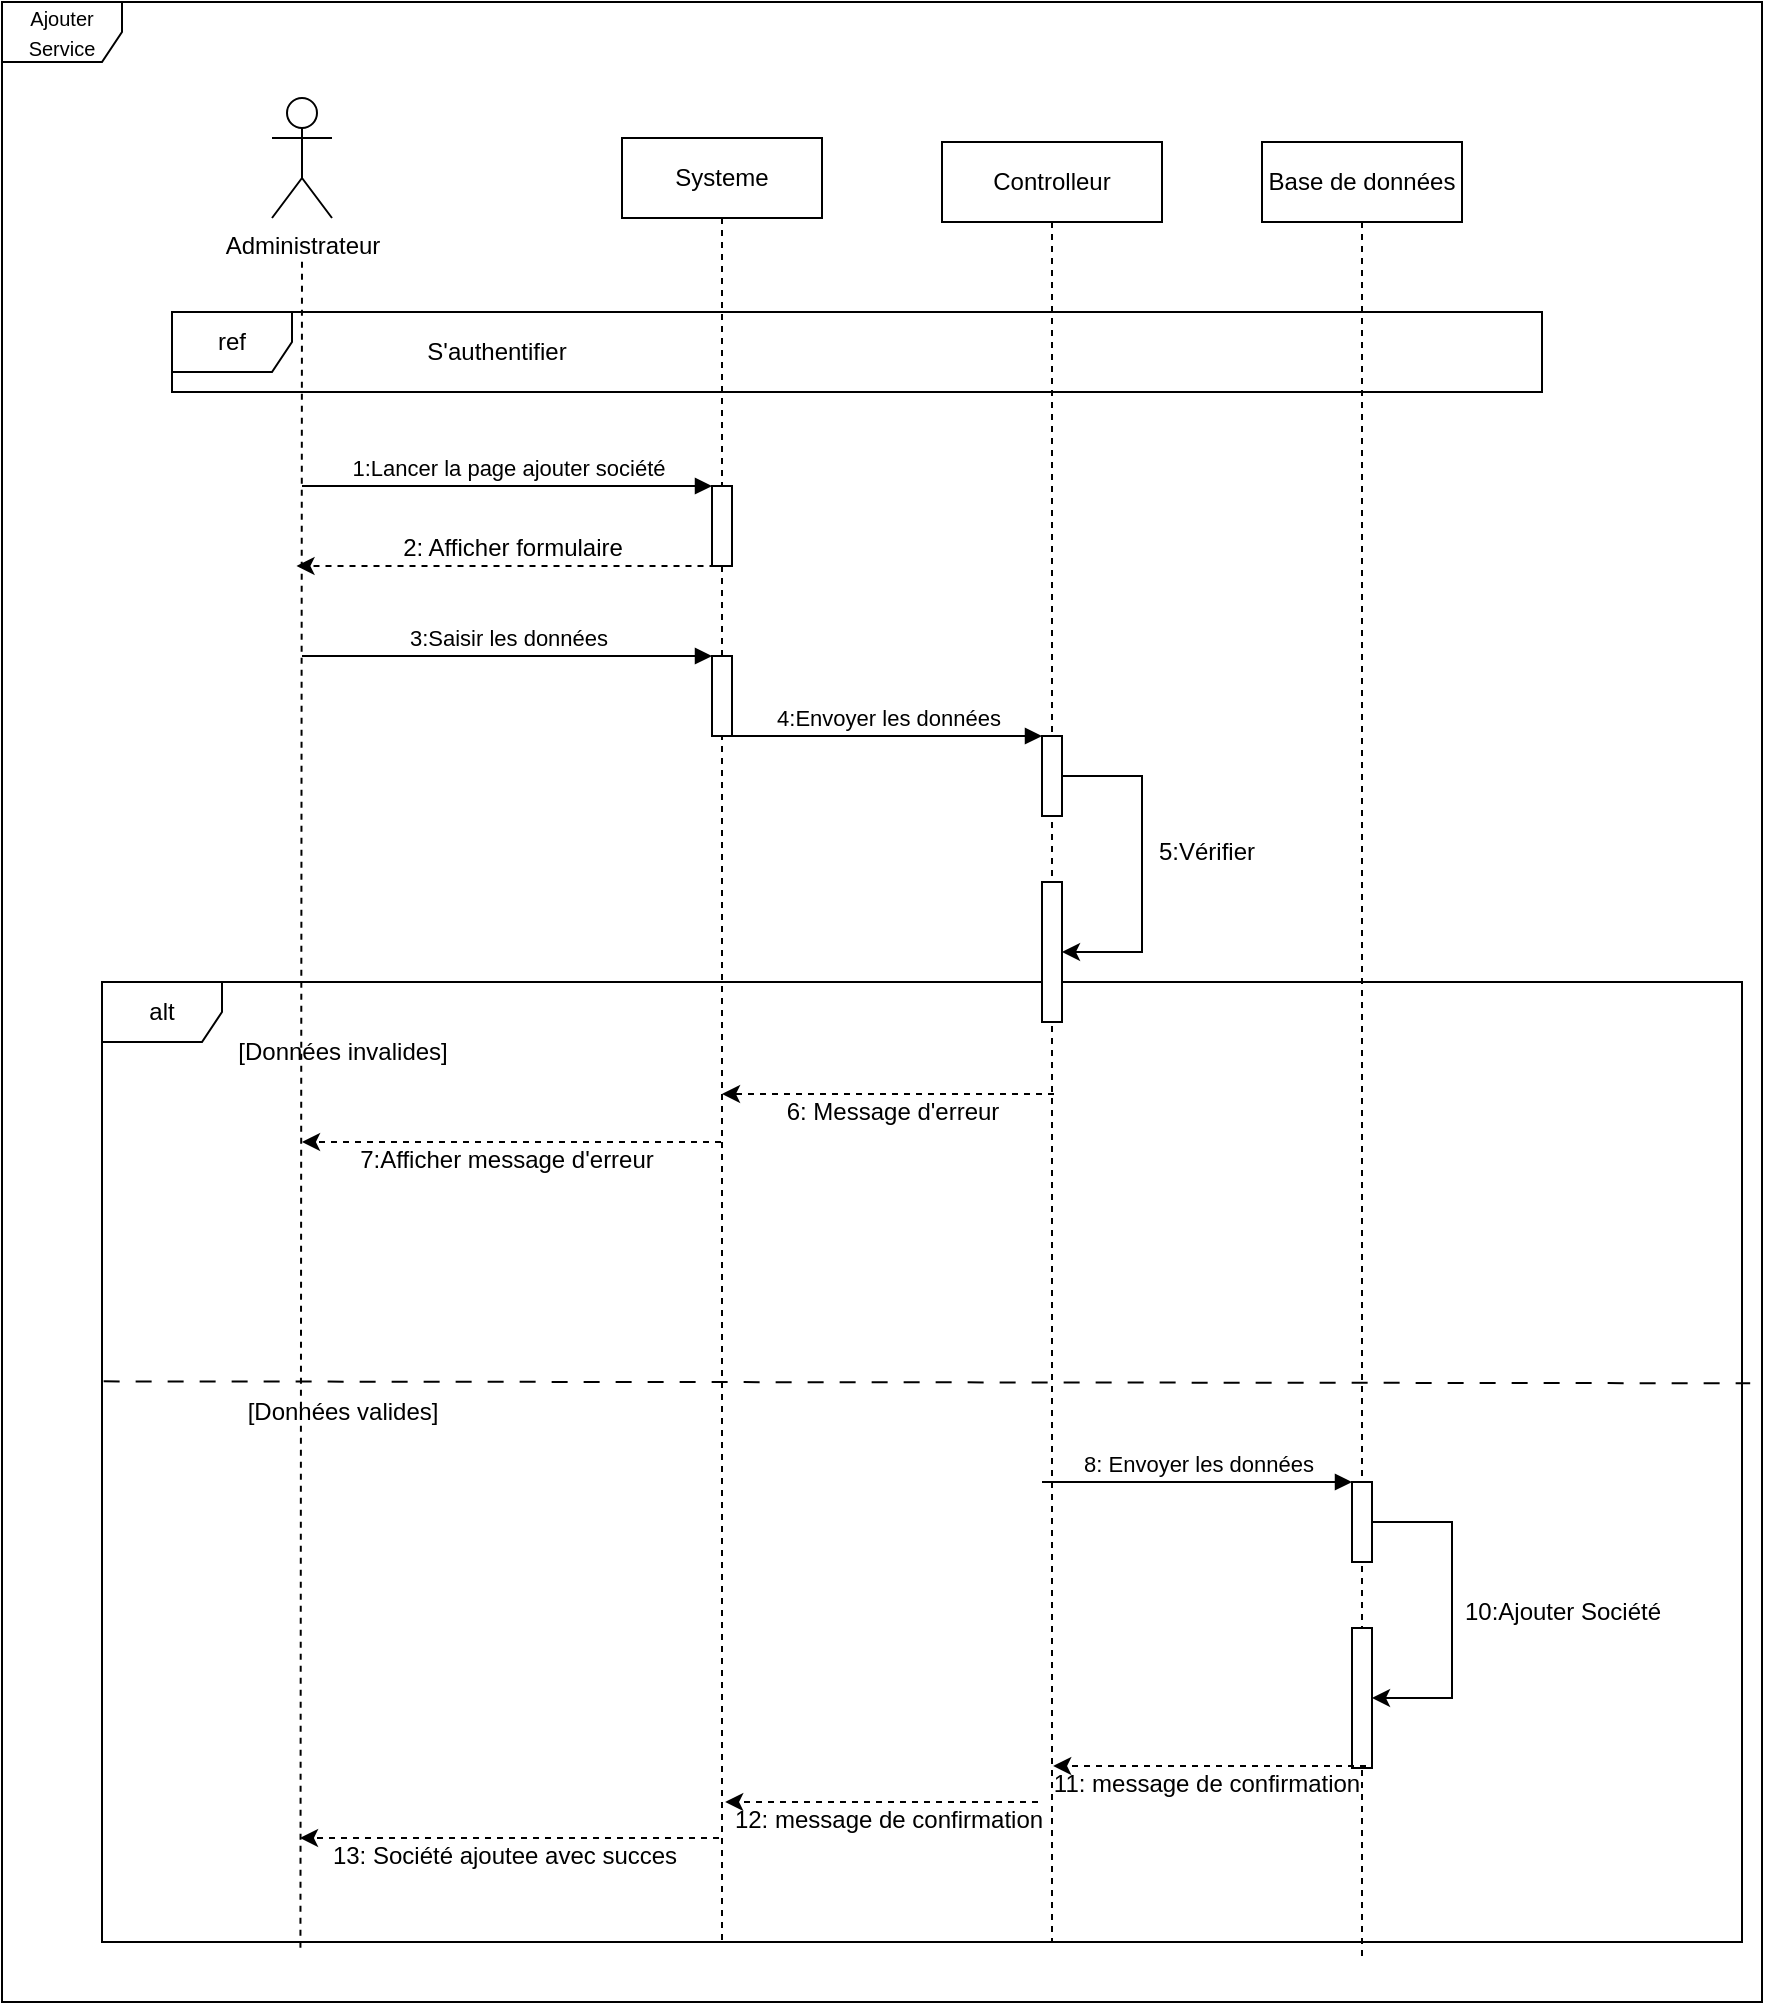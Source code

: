 <mxfile version="26.2.14">
  <diagram name="Page-1" id="2YBvvXClWsGukQMizWep">
    <mxGraphModel dx="1226" dy="661" grid="1" gridSize="10" guides="1" tooltips="1" connect="1" arrows="1" fold="1" page="1" pageScale="1" pageWidth="850" pageHeight="1100" math="0" shadow="0">
      <root>
        <mxCell id="0" />
        <mxCell id="1" parent="0" />
        <mxCell id="2xbFjTFqxPm4LQRyunOm-1" value="Systeme" style="shape=umlLifeline;perimeter=lifelinePerimeter;whiteSpace=wrap;html=1;container=0;dropTarget=0;collapsible=0;recursiveResize=0;outlineConnect=0;portConstraint=eastwest;newEdgeStyle={&quot;edgeStyle&quot;:&quot;elbowEdgeStyle&quot;,&quot;elbow&quot;:&quot;vertical&quot;,&quot;curved&quot;:0,&quot;rounded&quot;:0};" vertex="1" parent="1">
          <mxGeometry x="740" y="268" width="100" height="902" as="geometry" />
        </mxCell>
        <mxCell id="2xbFjTFqxPm4LQRyunOm-2" value="" style="html=1;points=[];perimeter=orthogonalPerimeter;outlineConnect=0;targetShapes=umlLifeline;portConstraint=eastwest;newEdgeStyle={&quot;edgeStyle&quot;:&quot;elbowEdgeStyle&quot;,&quot;elbow&quot;:&quot;vertical&quot;,&quot;curved&quot;:0,&quot;rounded&quot;:0};" vertex="1" parent="2xbFjTFqxPm4LQRyunOm-1">
          <mxGeometry x="45" y="259" width="10" height="40" as="geometry" />
        </mxCell>
        <mxCell id="2xbFjTFqxPm4LQRyunOm-3" value="3:Saisir les données" style="html=1;verticalAlign=bottom;endArrow=block;edgeStyle=elbowEdgeStyle;elbow=vertical;curved=0;rounded=0;" edge="1" parent="1" target="2xbFjTFqxPm4LQRyunOm-2">
          <mxGeometry relative="1" as="geometry">
            <mxPoint x="580" y="527" as="sourcePoint" />
            <Array as="points">
              <mxPoint x="695" y="527" />
            </Array>
            <mxPoint x="780" y="527" as="targetPoint" />
          </mxGeometry>
        </mxCell>
        <mxCell id="2xbFjTFqxPm4LQRyunOm-4" value="Administrateur" style="shape=umlActor;verticalLabelPosition=bottom;verticalAlign=top;html=1;outlineConnect=0;" vertex="1" parent="1">
          <mxGeometry x="565" y="248" width="30" height="60" as="geometry" />
        </mxCell>
        <mxCell id="2xbFjTFqxPm4LQRyunOm-5" value="" style="endArrow=none;dashed=1;html=1;rounded=0;exitX=0.121;exitY=1.006;exitDx=0;exitDy=0;exitPerimeter=0;" edge="1" parent="1" source="2xbFjTFqxPm4LQRyunOm-13">
          <mxGeometry width="50" height="50" relative="1" as="geometry">
            <mxPoint x="580" y="1121.371" as="sourcePoint" />
            <mxPoint x="580" y="328" as="targetPoint" />
          </mxGeometry>
        </mxCell>
        <mxCell id="2xbFjTFqxPm4LQRyunOm-6" value="ref" style="shape=umlFrame;whiteSpace=wrap;html=1;pointerEvents=0;movable=0;resizable=0;rotatable=0;deletable=0;editable=0;locked=1;connectable=0;" vertex="1" parent="1">
          <mxGeometry x="515" y="355" width="685" height="40" as="geometry" />
        </mxCell>
        <mxCell id="2xbFjTFqxPm4LQRyunOm-7" value="S&#39;authentifier" style="text;html=1;align=center;verticalAlign=middle;resizable=0;points=[];autosize=1;strokeColor=none;fillColor=none;movable=0;rotatable=0;deletable=0;editable=0;locked=1;connectable=0;" vertex="1" parent="1">
          <mxGeometry x="632" y="360" width="90" height="30" as="geometry" />
        </mxCell>
        <mxCell id="2xbFjTFqxPm4LQRyunOm-8" value="&lt;font style=&quot;font-size: 10px;&quot;&gt;Ajouter Service&lt;/font&gt;" style="shape=umlFrame;whiteSpace=wrap;html=1;pointerEvents=0;" vertex="1" parent="1">
          <mxGeometry x="430" y="200" width="880" height="1000" as="geometry" />
        </mxCell>
        <mxCell id="2xbFjTFqxPm4LQRyunOm-9" value="Controlleur" style="shape=umlLifeline;perimeter=lifelinePerimeter;whiteSpace=wrap;html=1;container=0;dropTarget=0;collapsible=0;recursiveResize=0;outlineConnect=0;portConstraint=eastwest;newEdgeStyle={&quot;edgeStyle&quot;:&quot;elbowEdgeStyle&quot;,&quot;elbow&quot;:&quot;vertical&quot;,&quot;curved&quot;:0,&quot;rounded&quot;:0};" vertex="1" parent="1">
          <mxGeometry x="900" y="270" width="110" height="900" as="geometry" />
        </mxCell>
        <mxCell id="2xbFjTFqxPm4LQRyunOm-10" value="" style="html=1;points=[];perimeter=orthogonalPerimeter;outlineConnect=0;targetShapes=umlLifeline;portConstraint=eastwest;newEdgeStyle={&quot;edgeStyle&quot;:&quot;elbowEdgeStyle&quot;,&quot;elbow&quot;:&quot;vertical&quot;,&quot;curved&quot;:0,&quot;rounded&quot;:0};" vertex="1" parent="2xbFjTFqxPm4LQRyunOm-9">
          <mxGeometry x="50" y="297" width="10" height="40" as="geometry" />
        </mxCell>
        <mxCell id="2xbFjTFqxPm4LQRyunOm-11" value="4:Envoyer les données" style="html=1;verticalAlign=bottom;endArrow=block;edgeStyle=elbowEdgeStyle;elbow=vertical;curved=0;rounded=0;" edge="1" parent="2xbFjTFqxPm4LQRyunOm-9" target="2xbFjTFqxPm4LQRyunOm-10">
          <mxGeometry relative="1" as="geometry">
            <mxPoint x="-105" y="297" as="sourcePoint" />
            <Array as="points">
              <mxPoint x="10" y="297" />
            </Array>
            <mxPoint x="95" y="297" as="targetPoint" />
          </mxGeometry>
        </mxCell>
        <mxCell id="2xbFjTFqxPm4LQRyunOm-12" value="Base de données" style="shape=umlLifeline;perimeter=lifelinePerimeter;whiteSpace=wrap;html=1;container=0;dropTarget=0;collapsible=0;recursiveResize=0;outlineConnect=0;portConstraint=eastwest;newEdgeStyle={&quot;edgeStyle&quot;:&quot;elbowEdgeStyle&quot;,&quot;elbow&quot;:&quot;vertical&quot;,&quot;curved&quot;:0,&quot;rounded&quot;:0};" vertex="1" parent="1">
          <mxGeometry x="1060" y="270" width="100" height="910" as="geometry" />
        </mxCell>
        <mxCell id="2xbFjTFqxPm4LQRyunOm-13" value="alt" style="shape=umlFrame;whiteSpace=wrap;html=1;pointerEvents=0;" vertex="1" parent="1">
          <mxGeometry x="480" y="690" width="820" height="480" as="geometry" />
        </mxCell>
        <mxCell id="2xbFjTFqxPm4LQRyunOm-14" value="[Données invalides]" style="text;html=1;align=center;verticalAlign=middle;resizable=0;points=[];autosize=1;strokeColor=none;fillColor=none;" vertex="1" parent="1">
          <mxGeometry x="535" y="710" width="130" height="30" as="geometry" />
        </mxCell>
        <mxCell id="2xbFjTFqxPm4LQRyunOm-15" value="" style="endArrow=classic;html=1;rounded=0;dashed=1;" edge="1" parent="1">
          <mxGeometry width="50" height="50" relative="1" as="geometry">
            <mxPoint x="789.5" y="770" as="sourcePoint" />
            <mxPoint x="580" y="770" as="targetPoint" />
          </mxGeometry>
        </mxCell>
        <mxCell id="2xbFjTFqxPm4LQRyunOm-16" value="7:Afficher message d&#39;erreur" style="text;html=1;align=center;verticalAlign=middle;resizable=0;points=[];autosize=1;strokeColor=none;fillColor=none;" vertex="1" parent="1">
          <mxGeometry x="597" y="764" width="170" height="30" as="geometry" />
        </mxCell>
        <mxCell id="2xbFjTFqxPm4LQRyunOm-17" value="" style="endArrow=none;dashed=1;html=1;rounded=0;exitX=0.001;exitY=0.416;exitDx=0;exitDy=0;exitPerimeter=0;entryX=1.005;entryY=0.418;entryDx=0;entryDy=0;entryPerimeter=0;dashPattern=8 8;" edge="1" parent="1" source="2xbFjTFqxPm4LQRyunOm-13" target="2xbFjTFqxPm4LQRyunOm-13">
          <mxGeometry width="50" height="50" relative="1" as="geometry">
            <mxPoint x="493.0" y="900.8" as="sourcePoint" />
            <mxPoint x="832.92" y="900" as="targetPoint" />
          </mxGeometry>
        </mxCell>
        <mxCell id="2xbFjTFqxPm4LQRyunOm-18" value="" style="endArrow=classic;html=1;rounded=0;dashed=1;" edge="1" parent="1">
          <mxGeometry width="50" height="50" relative="1" as="geometry">
            <mxPoint x="788.5" y="1118" as="sourcePoint" />
            <mxPoint x="579" y="1118" as="targetPoint" />
          </mxGeometry>
        </mxCell>
        <mxCell id="2xbFjTFqxPm4LQRyunOm-19" value="13: Société ajoutee avec succes" style="text;html=1;align=center;verticalAlign=middle;resizable=0;points=[];autosize=1;strokeColor=none;fillColor=none;" vertex="1" parent="1">
          <mxGeometry x="581" y="1112" width="200" height="30" as="geometry" />
        </mxCell>
        <mxCell id="2xbFjTFqxPm4LQRyunOm-20" value="12: message de confirmation" style="text;html=1;align=center;verticalAlign=middle;resizable=0;points=[];autosize=1;strokeColor=none;fillColor=none;" vertex="1" parent="1">
          <mxGeometry x="783" y="1094" width="180" height="30" as="geometry" />
        </mxCell>
        <mxCell id="2xbFjTFqxPm4LQRyunOm-21" value="" style="endArrow=classic;html=1;rounded=0;exitX=0;exitY=1;exitDx=0;exitDy=0;dashed=1;" edge="1" parent="1">
          <mxGeometry width="50" height="50" relative="1" as="geometry">
            <mxPoint x="948" y="1100" as="sourcePoint" />
            <mxPoint x="791.591" y="1100" as="targetPoint" />
          </mxGeometry>
        </mxCell>
        <mxCell id="2xbFjTFqxPm4LQRyunOm-22" value="" style="html=1;points=[];perimeter=orthogonalPerimeter;outlineConnect=0;targetShapes=umlLifeline;portConstraint=eastwest;newEdgeStyle={&quot;edgeStyle&quot;:&quot;elbowEdgeStyle&quot;,&quot;elbow&quot;:&quot;vertical&quot;,&quot;curved&quot;:0,&quot;rounded&quot;:0};" vertex="1" parent="1">
          <mxGeometry x="785" y="442" width="10" height="40" as="geometry" />
        </mxCell>
        <mxCell id="2xbFjTFqxPm4LQRyunOm-23" value="1:Lancer la page ajouter société" style="html=1;verticalAlign=bottom;endArrow=block;edgeStyle=elbowEdgeStyle;elbow=vertical;curved=0;rounded=0;" edge="1" parent="1" target="2xbFjTFqxPm4LQRyunOm-22">
          <mxGeometry relative="1" as="geometry">
            <mxPoint x="580" y="442" as="sourcePoint" />
            <Array as="points">
              <mxPoint x="695" y="442" />
            </Array>
            <mxPoint x="780" y="442" as="targetPoint" />
          </mxGeometry>
        </mxCell>
        <mxCell id="2xbFjTFqxPm4LQRyunOm-24" value="" style="endArrow=classic;html=1;rounded=0;dashed=1;" edge="1" parent="1">
          <mxGeometry width="50" height="50" relative="1" as="geometry">
            <mxPoint x="786.75" y="482" as="sourcePoint" />
            <mxPoint x="577.25" y="482" as="targetPoint" />
          </mxGeometry>
        </mxCell>
        <mxCell id="2xbFjTFqxPm4LQRyunOm-25" value="2: Afficher formulaire" style="text;html=1;align=center;verticalAlign=middle;resizable=0;points=[];autosize=1;strokeColor=none;fillColor=none;" vertex="1" parent="1">
          <mxGeometry x="620" y="458" width="130" height="30" as="geometry" />
        </mxCell>
        <mxCell id="2xbFjTFqxPm4LQRyunOm-26" value="" style="html=1;points=[];perimeter=orthogonalPerimeter;outlineConnect=0;targetShapes=umlLifeline;portConstraint=eastwest;newEdgeStyle={&quot;edgeStyle&quot;:&quot;elbowEdgeStyle&quot;,&quot;elbow&quot;:&quot;vertical&quot;,&quot;curved&quot;:0,&quot;rounded&quot;:0};" vertex="1" parent="1">
          <mxGeometry x="950" y="640" width="10" height="70" as="geometry" />
        </mxCell>
        <mxCell id="2xbFjTFqxPm4LQRyunOm-27" style="edgeStyle=elbowEdgeStyle;rounded=0;orthogonalLoop=1;jettySize=auto;html=1;elbow=horizontal;curved=0;" edge="1" parent="1" source="2xbFjTFqxPm4LQRyunOm-10" target="2xbFjTFqxPm4LQRyunOm-26">
          <mxGeometry relative="1" as="geometry">
            <Array as="points">
              <mxPoint x="1000" y="624" />
            </Array>
          </mxGeometry>
        </mxCell>
        <mxCell id="2xbFjTFqxPm4LQRyunOm-28" value="5:Vérifier" style="text;html=1;align=center;verticalAlign=middle;resizable=0;points=[];autosize=1;strokeColor=none;fillColor=none;" vertex="1" parent="1">
          <mxGeometry x="997" y="610" width="70" height="30" as="geometry" />
        </mxCell>
        <mxCell id="2xbFjTFqxPm4LQRyunOm-29" value="" style="endArrow=classic;html=1;rounded=0;dashed=1;" edge="1" parent="1" target="2xbFjTFqxPm4LQRyunOm-1">
          <mxGeometry width="50" height="50" relative="1" as="geometry">
            <mxPoint x="956.0" y="746" as="sourcePoint" />
            <mxPoint x="746.5" y="746" as="targetPoint" />
          </mxGeometry>
        </mxCell>
        <mxCell id="2xbFjTFqxPm4LQRyunOm-30" value="6: Message d&#39;erreur" style="text;html=1;align=center;verticalAlign=middle;resizable=0;points=[];autosize=1;strokeColor=none;fillColor=none;" vertex="1" parent="1">
          <mxGeometry x="810" y="740" width="130" height="30" as="geometry" />
        </mxCell>
        <mxCell id="2xbFjTFqxPm4LQRyunOm-31" value="[Données valides]" style="text;html=1;align=center;verticalAlign=middle;resizable=0;points=[];autosize=1;strokeColor=none;fillColor=none;" vertex="1" parent="1">
          <mxGeometry x="540" y="890" width="120" height="30" as="geometry" />
        </mxCell>
        <mxCell id="2xbFjTFqxPm4LQRyunOm-32" value="" style="html=1;points=[];perimeter=orthogonalPerimeter;outlineConnect=0;targetShapes=umlLifeline;portConstraint=eastwest;newEdgeStyle={&quot;edgeStyle&quot;:&quot;elbowEdgeStyle&quot;,&quot;elbow&quot;:&quot;vertical&quot;,&quot;curved&quot;:0,&quot;rounded&quot;:0};" vertex="1" parent="1">
          <mxGeometry x="1105" y="940" width="10" height="40" as="geometry" />
        </mxCell>
        <mxCell id="2xbFjTFqxPm4LQRyunOm-33" value="8: Envoyer les données" style="html=1;verticalAlign=bottom;endArrow=block;edgeStyle=elbowEdgeStyle;elbow=vertical;curved=0;rounded=0;" edge="1" parent="1" target="2xbFjTFqxPm4LQRyunOm-32">
          <mxGeometry relative="1" as="geometry">
            <mxPoint x="950" y="940" as="sourcePoint" />
            <Array as="points">
              <mxPoint x="1065" y="940" />
            </Array>
            <mxPoint x="1150" y="940" as="targetPoint" />
          </mxGeometry>
        </mxCell>
        <mxCell id="2xbFjTFqxPm4LQRyunOm-34" value="" style="html=1;points=[];perimeter=orthogonalPerimeter;outlineConnect=0;targetShapes=umlLifeline;portConstraint=eastwest;newEdgeStyle={&quot;edgeStyle&quot;:&quot;elbowEdgeStyle&quot;,&quot;elbow&quot;:&quot;vertical&quot;,&quot;curved&quot;:0,&quot;rounded&quot;:0};" vertex="1" parent="1">
          <mxGeometry x="1105" y="1013" width="10" height="70" as="geometry" />
        </mxCell>
        <mxCell id="2xbFjTFqxPm4LQRyunOm-35" style="edgeStyle=elbowEdgeStyle;rounded=0;orthogonalLoop=1;jettySize=auto;html=1;elbow=horizontal;curved=0;" edge="1" parent="1" source="2xbFjTFqxPm4LQRyunOm-32" target="2xbFjTFqxPm4LQRyunOm-34">
          <mxGeometry relative="1" as="geometry">
            <Array as="points">
              <mxPoint x="1155" y="997" />
            </Array>
          </mxGeometry>
        </mxCell>
        <mxCell id="2xbFjTFqxPm4LQRyunOm-36" value="10:Ajouter Société" style="text;html=1;align=center;verticalAlign=middle;resizable=0;points=[];autosize=1;strokeColor=none;fillColor=none;" vertex="1" parent="1">
          <mxGeometry x="1150" y="990" width="120" height="30" as="geometry" />
        </mxCell>
        <mxCell id="2xbFjTFqxPm4LQRyunOm-37" value="11: message de confirmation" style="text;html=1;align=center;verticalAlign=middle;resizable=0;points=[];autosize=1;strokeColor=none;fillColor=none;" vertex="1" parent="1">
          <mxGeometry x="942" y="1076" width="180" height="30" as="geometry" />
        </mxCell>
        <mxCell id="2xbFjTFqxPm4LQRyunOm-38" value="" style="endArrow=classic;html=1;rounded=0;exitX=0;exitY=1;exitDx=0;exitDy=0;dashed=1;" edge="1" parent="1">
          <mxGeometry width="50" height="50" relative="1" as="geometry">
            <mxPoint x="1112" y="1082" as="sourcePoint" />
            <mxPoint x="955.591" y="1082" as="targetPoint" />
          </mxGeometry>
        </mxCell>
      </root>
    </mxGraphModel>
  </diagram>
</mxfile>
